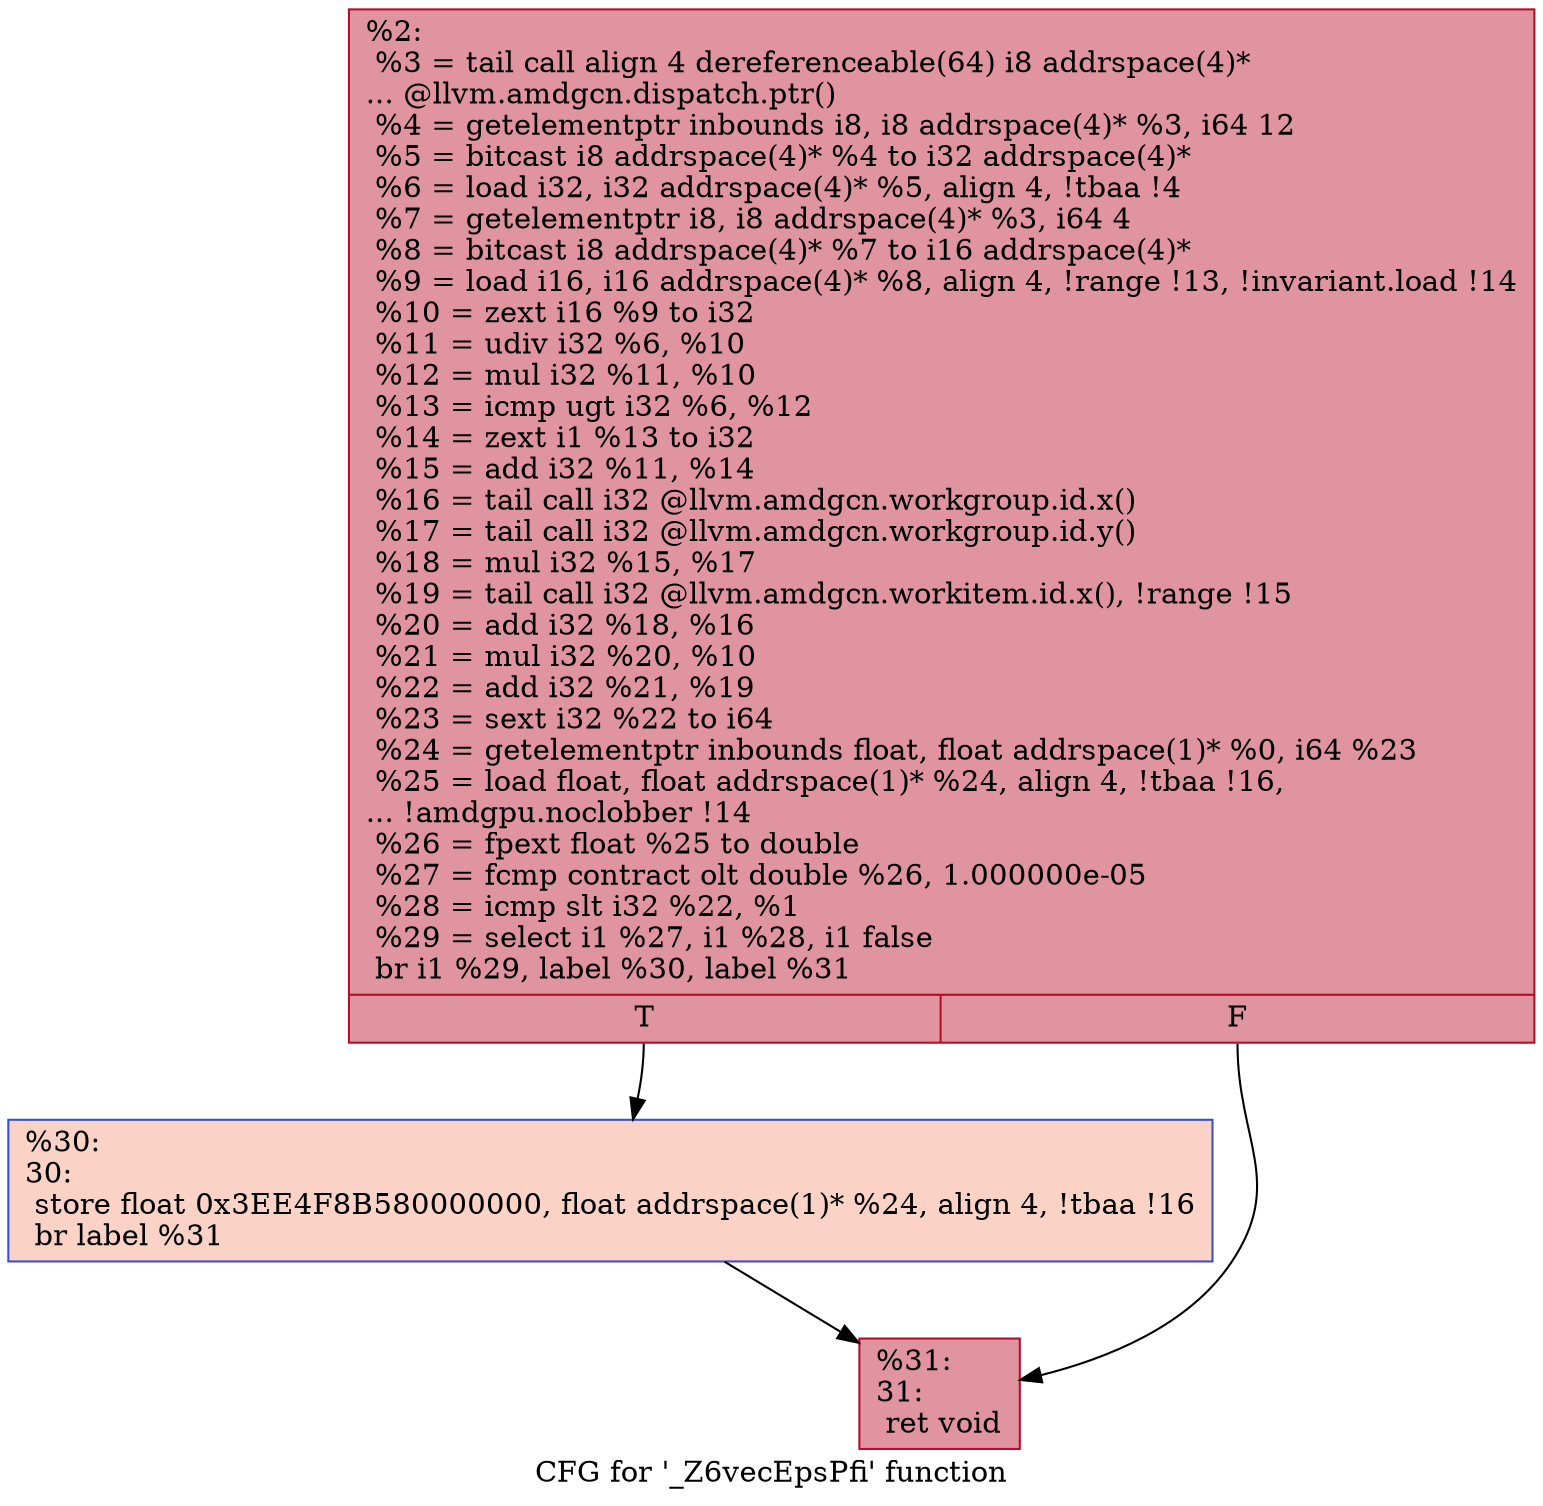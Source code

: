 digraph "CFG for '_Z6vecEpsPfi' function" {
	label="CFG for '_Z6vecEpsPfi' function";

	Node0x574d2f0 [shape=record,color="#b70d28ff", style=filled, fillcolor="#b70d2870",label="{%2:\l  %3 = tail call align 4 dereferenceable(64) i8 addrspace(4)*\l... @llvm.amdgcn.dispatch.ptr()\l  %4 = getelementptr inbounds i8, i8 addrspace(4)* %3, i64 12\l  %5 = bitcast i8 addrspace(4)* %4 to i32 addrspace(4)*\l  %6 = load i32, i32 addrspace(4)* %5, align 4, !tbaa !4\l  %7 = getelementptr i8, i8 addrspace(4)* %3, i64 4\l  %8 = bitcast i8 addrspace(4)* %7 to i16 addrspace(4)*\l  %9 = load i16, i16 addrspace(4)* %8, align 4, !range !13, !invariant.load !14\l  %10 = zext i16 %9 to i32\l  %11 = udiv i32 %6, %10\l  %12 = mul i32 %11, %10\l  %13 = icmp ugt i32 %6, %12\l  %14 = zext i1 %13 to i32\l  %15 = add i32 %11, %14\l  %16 = tail call i32 @llvm.amdgcn.workgroup.id.x()\l  %17 = tail call i32 @llvm.amdgcn.workgroup.id.y()\l  %18 = mul i32 %15, %17\l  %19 = tail call i32 @llvm.amdgcn.workitem.id.x(), !range !15\l  %20 = add i32 %18, %16\l  %21 = mul i32 %20, %10\l  %22 = add i32 %21, %19\l  %23 = sext i32 %22 to i64\l  %24 = getelementptr inbounds float, float addrspace(1)* %0, i64 %23\l  %25 = load float, float addrspace(1)* %24, align 4, !tbaa !16,\l... !amdgpu.noclobber !14\l  %26 = fpext float %25 to double\l  %27 = fcmp contract olt double %26, 1.000000e-05\l  %28 = icmp slt i32 %22, %1\l  %29 = select i1 %27, i1 %28, i1 false\l  br i1 %29, label %30, label %31\l|{<s0>T|<s1>F}}"];
	Node0x574d2f0:s0 -> Node0x57510f0;
	Node0x574d2f0:s1 -> Node0x5751180;
	Node0x57510f0 [shape=record,color="#3d50c3ff", style=filled, fillcolor="#f59c7d70",label="{%30:\l30:                                               \l  store float 0x3EE4F8B580000000, float addrspace(1)* %24, align 4, !tbaa !16\l  br label %31\l}"];
	Node0x57510f0 -> Node0x5751180;
	Node0x5751180 [shape=record,color="#b70d28ff", style=filled, fillcolor="#b70d2870",label="{%31:\l31:                                               \l  ret void\l}"];
}
